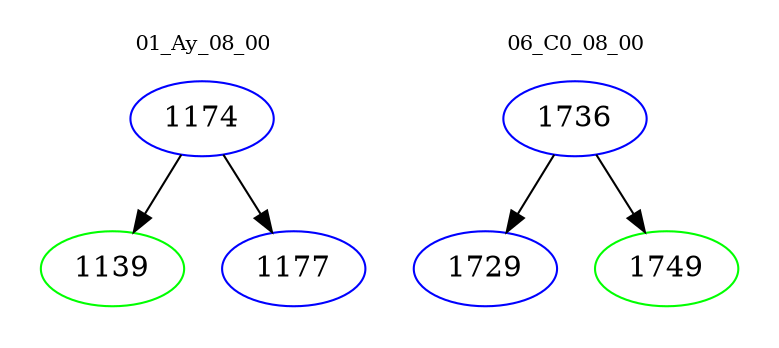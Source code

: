 digraph{
subgraph cluster_0 {
color = white
label = "01_Ay_08_00";
fontsize=10;
T0_1174 [label="1174", color="blue"]
T0_1174 -> T0_1139 [color="black"]
T0_1139 [label="1139", color="green"]
T0_1174 -> T0_1177 [color="black"]
T0_1177 [label="1177", color="blue"]
}
subgraph cluster_1 {
color = white
label = "06_C0_08_00";
fontsize=10;
T1_1736 [label="1736", color="blue"]
T1_1736 -> T1_1729 [color="black"]
T1_1729 [label="1729", color="blue"]
T1_1736 -> T1_1749 [color="black"]
T1_1749 [label="1749", color="green"]
}
}
